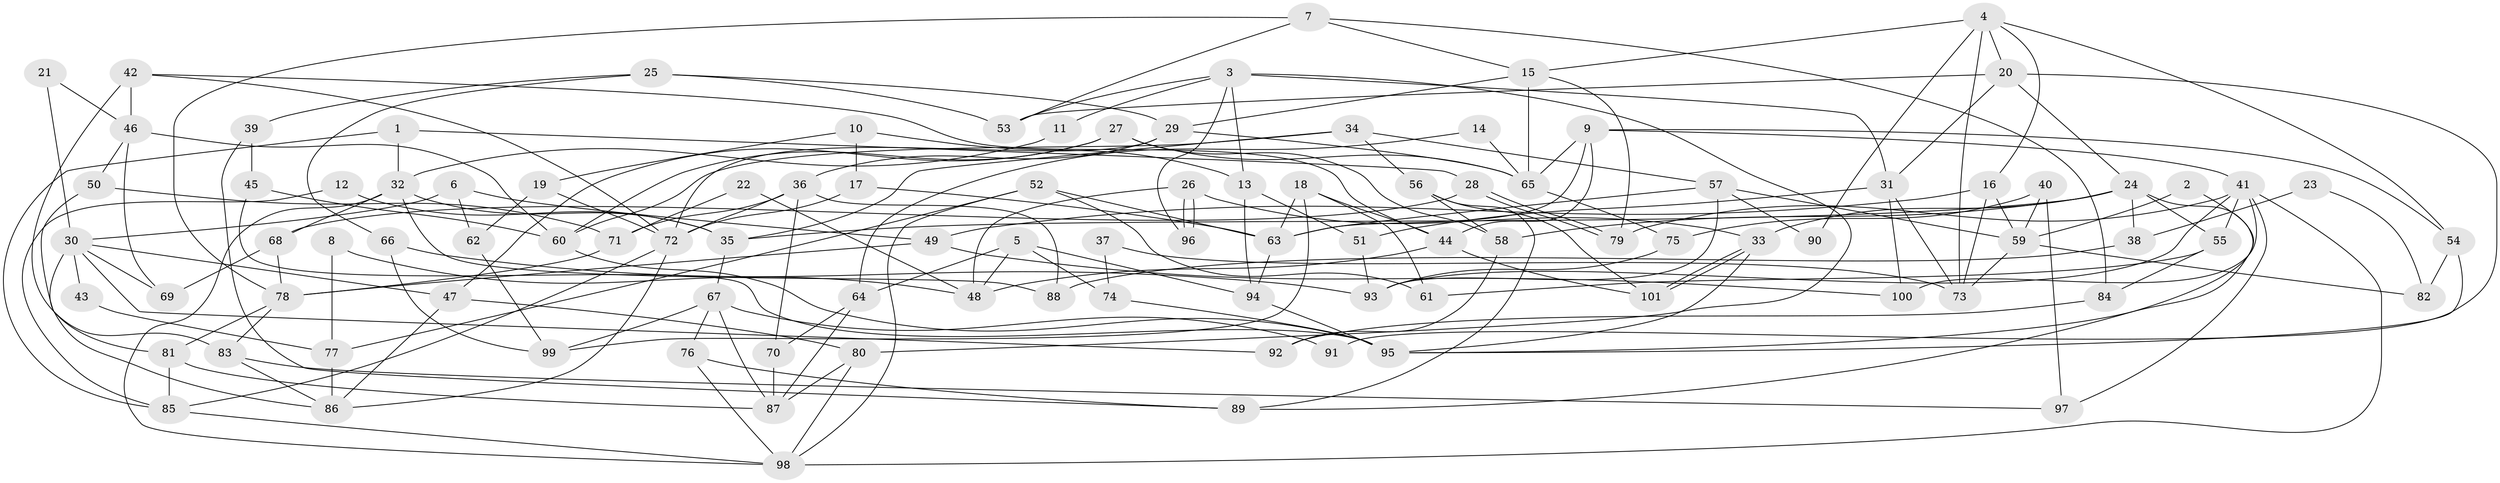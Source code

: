 // Generated by graph-tools (version 1.1) at 2025/50/03/09/25 03:50:01]
// undirected, 101 vertices, 202 edges
graph export_dot {
graph [start="1"]
  node [color=gray90,style=filled];
  1;
  2;
  3;
  4;
  5;
  6;
  7;
  8;
  9;
  10;
  11;
  12;
  13;
  14;
  15;
  16;
  17;
  18;
  19;
  20;
  21;
  22;
  23;
  24;
  25;
  26;
  27;
  28;
  29;
  30;
  31;
  32;
  33;
  34;
  35;
  36;
  37;
  38;
  39;
  40;
  41;
  42;
  43;
  44;
  45;
  46;
  47;
  48;
  49;
  50;
  51;
  52;
  53;
  54;
  55;
  56;
  57;
  58;
  59;
  60;
  61;
  62;
  63;
  64;
  65;
  66;
  67;
  68;
  69;
  70;
  71;
  72;
  73;
  74;
  75;
  76;
  77;
  78;
  79;
  80;
  81;
  82;
  83;
  84;
  85;
  86;
  87;
  88;
  89;
  90;
  91;
  92;
  93;
  94;
  95;
  96;
  97;
  98;
  99;
  100;
  101;
  1 -- 28;
  1 -- 85;
  1 -- 32;
  2 -- 95;
  2 -- 59;
  3 -- 13;
  3 -- 31;
  3 -- 11;
  3 -- 53;
  3 -- 80;
  3 -- 96;
  4 -- 54;
  4 -- 15;
  4 -- 16;
  4 -- 20;
  4 -- 73;
  4 -- 90;
  5 -- 48;
  5 -- 94;
  5 -- 64;
  5 -- 74;
  6 -- 30;
  6 -- 49;
  6 -- 62;
  7 -- 53;
  7 -- 78;
  7 -- 15;
  7 -- 84;
  8 -- 48;
  8 -- 77;
  9 -- 44;
  9 -- 65;
  9 -- 41;
  9 -- 54;
  9 -- 63;
  10 -- 17;
  10 -- 19;
  10 -- 13;
  11 -- 32;
  12 -- 35;
  12 -- 85;
  13 -- 51;
  13 -- 94;
  14 -- 65;
  14 -- 64;
  15 -- 29;
  15 -- 65;
  15 -- 79;
  16 -- 59;
  16 -- 49;
  16 -- 73;
  17 -- 63;
  17 -- 72;
  18 -- 61;
  18 -- 99;
  18 -- 44;
  18 -- 63;
  19 -- 62;
  19 -- 72;
  20 -- 53;
  20 -- 24;
  20 -- 31;
  20 -- 91;
  21 -- 46;
  21 -- 30;
  22 -- 48;
  22 -- 71;
  23 -- 38;
  23 -- 82;
  24 -- 33;
  24 -- 35;
  24 -- 38;
  24 -- 55;
  24 -- 58;
  24 -- 89;
  25 -- 29;
  25 -- 39;
  25 -- 53;
  25 -- 66;
  26 -- 33;
  26 -- 96;
  26 -- 96;
  26 -- 48;
  27 -- 65;
  27 -- 47;
  27 -- 58;
  27 -- 60;
  28 -- 68;
  28 -- 79;
  28 -- 79;
  29 -- 36;
  29 -- 65;
  29 -- 72;
  30 -- 92;
  30 -- 69;
  30 -- 43;
  30 -- 47;
  30 -- 86;
  31 -- 73;
  31 -- 51;
  31 -- 100;
  32 -- 98;
  32 -- 35;
  32 -- 68;
  32 -- 88;
  33 -- 95;
  33 -- 101;
  33 -- 101;
  34 -- 56;
  34 -- 35;
  34 -- 57;
  34 -- 60;
  35 -- 67;
  36 -- 72;
  36 -- 71;
  36 -- 70;
  36 -- 88;
  37 -- 74;
  37 -- 73;
  38 -- 88;
  39 -- 89;
  39 -- 45;
  40 -- 59;
  40 -- 97;
  40 -- 75;
  41 -- 79;
  41 -- 55;
  41 -- 93;
  41 -- 97;
  41 -- 98;
  41 -- 100;
  42 -- 72;
  42 -- 44;
  42 -- 46;
  42 -- 83;
  43 -- 77;
  44 -- 101;
  44 -- 48;
  45 -- 60;
  45 -- 95;
  46 -- 60;
  46 -- 50;
  46 -- 69;
  47 -- 86;
  47 -- 80;
  49 -- 100;
  49 -- 78;
  50 -- 81;
  50 -- 71;
  51 -- 93;
  52 -- 98;
  52 -- 63;
  52 -- 61;
  52 -- 77;
  54 -- 95;
  54 -- 82;
  55 -- 61;
  55 -- 84;
  56 -- 58;
  56 -- 89;
  56 -- 101;
  57 -- 63;
  57 -- 59;
  57 -- 90;
  57 -- 93;
  58 -- 92;
  59 -- 73;
  59 -- 82;
  60 -- 95;
  62 -- 99;
  63 -- 94;
  64 -- 70;
  64 -- 87;
  65 -- 75;
  66 -- 93;
  66 -- 99;
  67 -- 87;
  67 -- 76;
  67 -- 91;
  67 -- 99;
  68 -- 78;
  68 -- 69;
  70 -- 87;
  71 -- 78;
  72 -- 86;
  72 -- 85;
  74 -- 95;
  75 -- 93;
  76 -- 98;
  76 -- 89;
  77 -- 86;
  78 -- 81;
  78 -- 83;
  80 -- 87;
  80 -- 98;
  81 -- 85;
  81 -- 87;
  83 -- 86;
  83 -- 97;
  84 -- 92;
  85 -- 98;
  94 -- 95;
}

